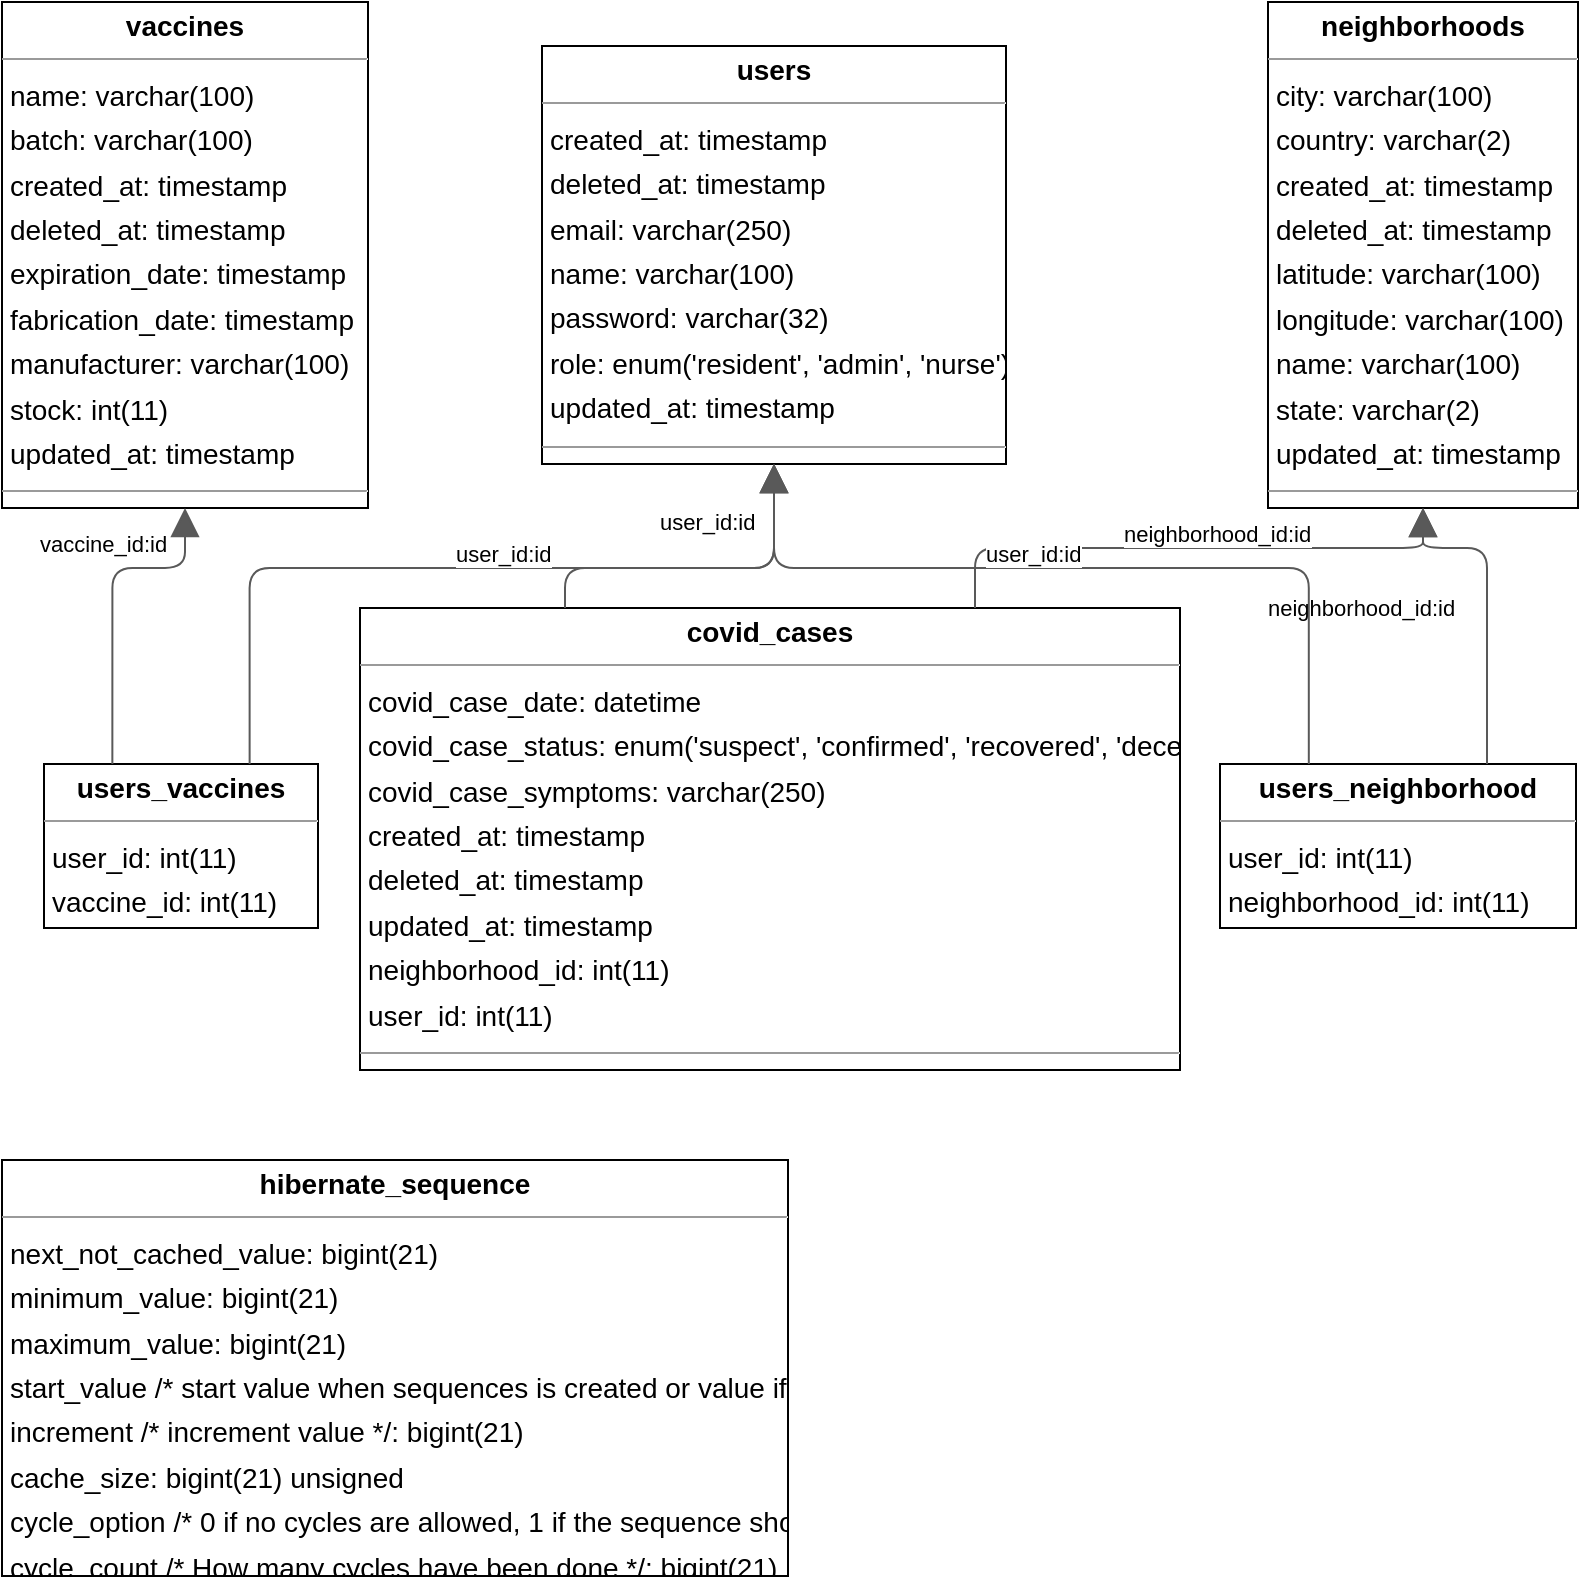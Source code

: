 <mxGraphModel dx="0" dy="0" grid="1" gridSize="10" guides="1" tooltips="1" connect="1" arrows="1" fold="1" page="0" pageScale="1" background="none" math="0" shadow="0">
  <root>
    <mxCell id="0" />
    <mxCell id="1" parent="0" />
    <mxCell id="node1" parent="1" vertex="1" value="&lt;p style=&quot;margin:0px;margin-top:4px;text-align:center;&quot;&gt;&lt;b&gt;covid_cases&lt;/b&gt;&lt;/p&gt;&lt;hr size=&quot;1&quot;/&gt;&lt;p style=&quot;margin:0 0 0 4px;line-height:1.6;&quot;&gt; covid_case_date: datetime&lt;br/&gt; covid_case_status: enum(&amp;#39;suspect&amp;#39;, &amp;#39;confirmed&amp;#39;, &amp;#39;recovered&amp;#39;, &amp;#39;deceased&amp;#39;)&lt;br/&gt; covid_case_symptoms: varchar(250)&lt;br/&gt; created_at: timestamp&lt;br/&gt; deleted_at: timestamp&lt;br/&gt; updated_at: timestamp&lt;br/&gt; neighborhood_id: int(11)&lt;br/&gt; user_id: int(11)&lt;/p&gt;&lt;hr size=&quot;1&quot;/&gt;&lt;p style=&quot;margin:0 0 0 4px;line-height:1.6;&quot;&gt; id: int(11)&lt;/p&gt;" style="verticalAlign=top;align=left;overflow=fill;fontSize=14;fontFamily=Helvetica;html=1;rounded=0;shadow=0;comic=0;labelBackgroundColor=none;strokeWidth=1;">
      <mxGeometry x="-26" y="176" width="410" height="231" as="geometry" />
    </mxCell>
    <mxCell id="node3" parent="1" vertex="1" value="&lt;p style=&quot;margin:0px;margin-top:4px;text-align:center;&quot;&gt;&lt;b&gt;hibernate_sequence&lt;/b&gt;&lt;/p&gt;&lt;hr size=&quot;1&quot;/&gt;&lt;p style=&quot;margin:0 0 0 4px;line-height:1.6;&quot;&gt; next_not_cached_value: bigint(21)&lt;br/&gt; minimum_value: bigint(21)&lt;br/&gt; maximum_value: bigint(21)&lt;br/&gt; start_value  /* start value when sequences is created or value if RESTART is ... */: bigint(21)&lt;br/&gt; increment  /* increment value */: bigint(21)&lt;br/&gt; cache_size: bigint(21) unsigned&lt;br/&gt; cycle_option  /* 0 if no cycles are allowed, 1 if the sequence should begin a ... */: tinyint(1) unsigned&lt;br/&gt; cycle_count  /* How many cycles have been done */: bigint(21)&lt;/p&gt;" style="verticalAlign=top;align=left;overflow=fill;fontSize=14;fontFamily=Helvetica;html=1;rounded=0;shadow=0;comic=0;labelBackgroundColor=none;strokeWidth=1;">
      <mxGeometry x="-205" y="452" width="393" height="208" as="geometry" />
    </mxCell>
    <mxCell id="node6" parent="1" vertex="1" value="&lt;p style=&quot;margin:0px;margin-top:4px;text-align:center;&quot;&gt;&lt;b&gt;neighborhoods&lt;/b&gt;&lt;/p&gt;&lt;hr size=&quot;1&quot;/&gt;&lt;p style=&quot;margin:0 0 0 4px;line-height:1.6;&quot;&gt; city: varchar(100)&lt;br/&gt; country: varchar(2)&lt;br/&gt; created_at: timestamp&lt;br/&gt; deleted_at: timestamp&lt;br/&gt; latitude: varchar(100)&lt;br/&gt; longitude: varchar(100)&lt;br/&gt; name: varchar(100)&lt;br/&gt; state: varchar(2)&lt;br/&gt; updated_at: timestamp&lt;/p&gt;&lt;hr size=&quot;1&quot;/&gt;&lt;p style=&quot;margin:0 0 0 4px;line-height:1.6;&quot;&gt; id: int(11)&lt;/p&gt;" style="verticalAlign=top;align=left;overflow=fill;fontSize=14;fontFamily=Helvetica;html=1;rounded=0;shadow=0;comic=0;labelBackgroundColor=none;strokeWidth=1;">
      <mxGeometry x="428" y="-127" width="155" height="253" as="geometry" />
    </mxCell>
    <mxCell id="node5" parent="1" vertex="1" value="&lt;p style=&quot;margin:0px;margin-top:4px;text-align:center;&quot;&gt;&lt;b&gt;users&lt;/b&gt;&lt;/p&gt;&lt;hr size=&quot;1&quot;/&gt;&lt;p style=&quot;margin:0 0 0 4px;line-height:1.6;&quot;&gt; created_at: timestamp&lt;br/&gt; deleted_at: timestamp&lt;br/&gt; email: varchar(250)&lt;br/&gt; name: varchar(100)&lt;br/&gt; password: varchar(32)&lt;br/&gt; role: enum(&amp;#39;resident&amp;#39;, &amp;#39;admin&amp;#39;, &amp;#39;nurse&amp;#39;)&lt;br/&gt; updated_at: timestamp&lt;/p&gt;&lt;hr size=&quot;1&quot;/&gt;&lt;p style=&quot;margin:0 0 0 4px;line-height:1.6;&quot;&gt; id: int(11)&lt;/p&gt;" style="verticalAlign=top;align=left;overflow=fill;fontSize=14;fontFamily=Helvetica;html=1;rounded=0;shadow=0;comic=0;labelBackgroundColor=none;strokeWidth=1;">
      <mxGeometry x="65" y="-105" width="232" height="209" as="geometry" />
    </mxCell>
    <mxCell id="node2" parent="1" vertex="1" value="&lt;p style=&quot;margin:0px;margin-top:4px;text-align:center;&quot;&gt;&lt;b&gt;users_neighborhood&lt;/b&gt;&lt;/p&gt;&lt;hr size=&quot;1&quot;/&gt;&lt;p style=&quot;margin:0 0 0 4px;line-height:1.6;&quot;&gt; user_id: int(11)&lt;br/&gt; neighborhood_id: int(11)&lt;/p&gt;" style="verticalAlign=top;align=left;overflow=fill;fontSize=14;fontFamily=Helvetica;html=1;rounded=0;shadow=0;comic=0;labelBackgroundColor=none;strokeWidth=1;">
      <mxGeometry x="404" y="254" width="178" height="82" as="geometry" />
    </mxCell>
    <mxCell id="node0" parent="1" vertex="1" value="&lt;p style=&quot;margin:0px;margin-top:4px;text-align:center;&quot;&gt;&lt;b&gt;users_vaccines&lt;/b&gt;&lt;/p&gt;&lt;hr size=&quot;1&quot;/&gt;&lt;p style=&quot;margin:0 0 0 4px;line-height:1.6;&quot;&gt; user_id: int(11)&lt;br/&gt; vaccine_id: int(11)&lt;/p&gt;" style="verticalAlign=top;align=left;overflow=fill;fontSize=14;fontFamily=Helvetica;html=1;rounded=0;shadow=0;comic=0;labelBackgroundColor=none;strokeWidth=1;">
      <mxGeometry x="-184" y="254" width="137" height="82" as="geometry" />
    </mxCell>
    <mxCell id="node4" parent="1" vertex="1" value="&lt;p style=&quot;margin:0px;margin-top:4px;text-align:center;&quot;&gt;&lt;b&gt;vaccines&lt;/b&gt;&lt;/p&gt;&lt;hr size=&quot;1&quot;/&gt;&lt;p style=&quot;margin:0 0 0 4px;line-height:1.6;&quot;&gt; name: varchar(100)&lt;br/&gt; batch: varchar(100)&lt;br/&gt; created_at: timestamp&lt;br/&gt; deleted_at: timestamp&lt;br/&gt; expiration_date: timestamp&lt;br/&gt; fabrication_date: timestamp&lt;br/&gt; manufacturer: varchar(100)&lt;br/&gt; stock: int(11)&lt;br/&gt; updated_at: timestamp&lt;/p&gt;&lt;hr size=&quot;1&quot;/&gt;&lt;p style=&quot;margin:0 0 0 4px;line-height:1.6;&quot;&gt; id: int(11)&lt;/p&gt;" style="verticalAlign=top;align=left;overflow=fill;fontSize=14;fontFamily=Helvetica;html=1;rounded=0;shadow=0;comic=0;labelBackgroundColor=none;strokeWidth=1;">
      <mxGeometry x="-205" y="-127" width="183" height="253" as="geometry" />
    </mxCell>
    <mxCell id="edge1" edge="1" value="" parent="1" source="node1" target="node6" style="html=1;rounded=1;edgeStyle=orthogonalEdgeStyle;dashed=0;startArrow=none;endArrow=block;endSize=12;strokeColor=#595959;exitX=0.750;exitY=0.000;exitDx=0;exitDy=0;entryX=0.500;entryY=1.000;entryDx=0;entryDy=0;">
      <mxGeometry width="50" height="50" relative="1" as="geometry">
        <Array as="points">
          <mxPoint x="281" y="146" />
          <mxPoint x="505" y="146" />
        </Array>
      </mxGeometry>
    </mxCell>
    <mxCell id="label8" parent="edge1" vertex="1" connectable="0" value="neighborhood_id:id" style="edgeLabel;resizable=0;html=1;align=left;verticalAlign=top;strokeColor=default;">
      <mxGeometry x="354" y="126" as="geometry" />
    </mxCell>
    <mxCell id="edge0" edge="1" value="" parent="1" source="node1" target="node5" style="html=1;rounded=1;edgeStyle=orthogonalEdgeStyle;dashed=0;startArrow=none;endArrow=block;endSize=12;strokeColor=#595959;exitX=0.250;exitY=0.000;exitDx=0;exitDy=0;entryX=0.500;entryY=1.000;entryDx=0;entryDy=0;">
      <mxGeometry width="50" height="50" relative="1" as="geometry">
        <Array as="points">
          <mxPoint x="76" y="156" />
          <mxPoint x="181" y="156" />
        </Array>
      </mxGeometry>
    </mxCell>
    <mxCell id="label2" parent="edge0" vertex="1" connectable="0" value="user_id:id" style="edgeLabel;resizable=0;html=1;align=left;verticalAlign=top;strokeColor=default;">
      <mxGeometry x="122" y="120" as="geometry" />
    </mxCell>
    <mxCell id="edge4" edge="1" value="" parent="1" source="node2" target="node6" style="html=1;rounded=1;edgeStyle=orthogonalEdgeStyle;dashed=0;startArrow=none;endArrow=block;endSize=12;strokeColor=#595959;exitX=0.750;exitY=0.000;exitDx=0;exitDy=0;entryX=0.500;entryY=1.000;entryDx=0;entryDy=0;">
      <mxGeometry width="50" height="50" relative="1" as="geometry">
        <Array as="points">
          <mxPoint x="537" y="146" />
          <mxPoint x="505" y="146" />
        </Array>
      </mxGeometry>
    </mxCell>
    <mxCell id="label26" parent="edge4" vertex="1" connectable="0" value="neighborhood_id:id" style="edgeLabel;resizable=0;html=1;align=left;verticalAlign=top;strokeColor=default;">
      <mxGeometry x="426" y="163" as="geometry" />
    </mxCell>
    <mxCell id="edge3" edge="1" value="" parent="1" source="node2" target="node5" style="html=1;rounded=1;edgeStyle=orthogonalEdgeStyle;dashed=0;startArrow=none;endArrow=block;endSize=12;strokeColor=#595959;exitX=0.250;exitY=0.001;exitDx=0;exitDy=0;entryX=0.500;entryY=1.000;entryDx=0;entryDy=0;">
      <mxGeometry width="50" height="50" relative="1" as="geometry">
        <Array as="points">
          <mxPoint x="448" y="156" />
          <mxPoint x="181" y="156" />
        </Array>
      </mxGeometry>
    </mxCell>
    <mxCell id="label20" parent="edge3" vertex="1" connectable="0" value="user_id:id" style="edgeLabel;resizable=0;html=1;align=left;verticalAlign=top;strokeColor=default;">
      <mxGeometry x="285" y="136" as="geometry" />
    </mxCell>
    <mxCell id="edge5" edge="1" value="" parent="1" source="node0" target="node5" style="html=1;rounded=1;edgeStyle=orthogonalEdgeStyle;dashed=0;startArrow=none;endArrow=block;endSize=12;strokeColor=#595959;exitX=0.750;exitY=0.001;exitDx=0;exitDy=0;entryX=0.500;entryY=1.000;entryDx=0;entryDy=0;">
      <mxGeometry width="50" height="50" relative="1" as="geometry">
        <Array as="points">
          <mxPoint x="-81" y="156" />
          <mxPoint x="181" y="156" />
        </Array>
      </mxGeometry>
    </mxCell>
    <mxCell id="label32" parent="edge5" vertex="1" connectable="0" value="user_id:id" style="edgeLabel;resizable=0;html=1;align=left;verticalAlign=top;strokeColor=default;">
      <mxGeometry x="20" y="136" as="geometry" />
    </mxCell>
    <mxCell id="edge2" edge="1" value="" parent="1" source="node0" target="node4" style="html=1;rounded=1;edgeStyle=orthogonalEdgeStyle;dashed=0;startArrow=none;endArrow=block;endSize=12;strokeColor=#595959;exitX=0.250;exitY=0.001;exitDx=0;exitDy=0;entryX=0.500;entryY=1.000;entryDx=0;entryDy=0;">
      <mxGeometry width="50" height="50" relative="1" as="geometry">
        <Array as="points">
          <mxPoint x="-150" y="156" />
          <mxPoint x="-113" y="156" />
        </Array>
      </mxGeometry>
    </mxCell>
    <mxCell id="label14" parent="edge2" vertex="1" connectable="0" value="vaccine_id:id" style="edgeLabel;resizable=0;html=1;align=left;verticalAlign=top;strokeColor=default;">
      <mxGeometry x="-188" y="131" as="geometry" />
    </mxCell>
  </root>
</mxGraphModel>